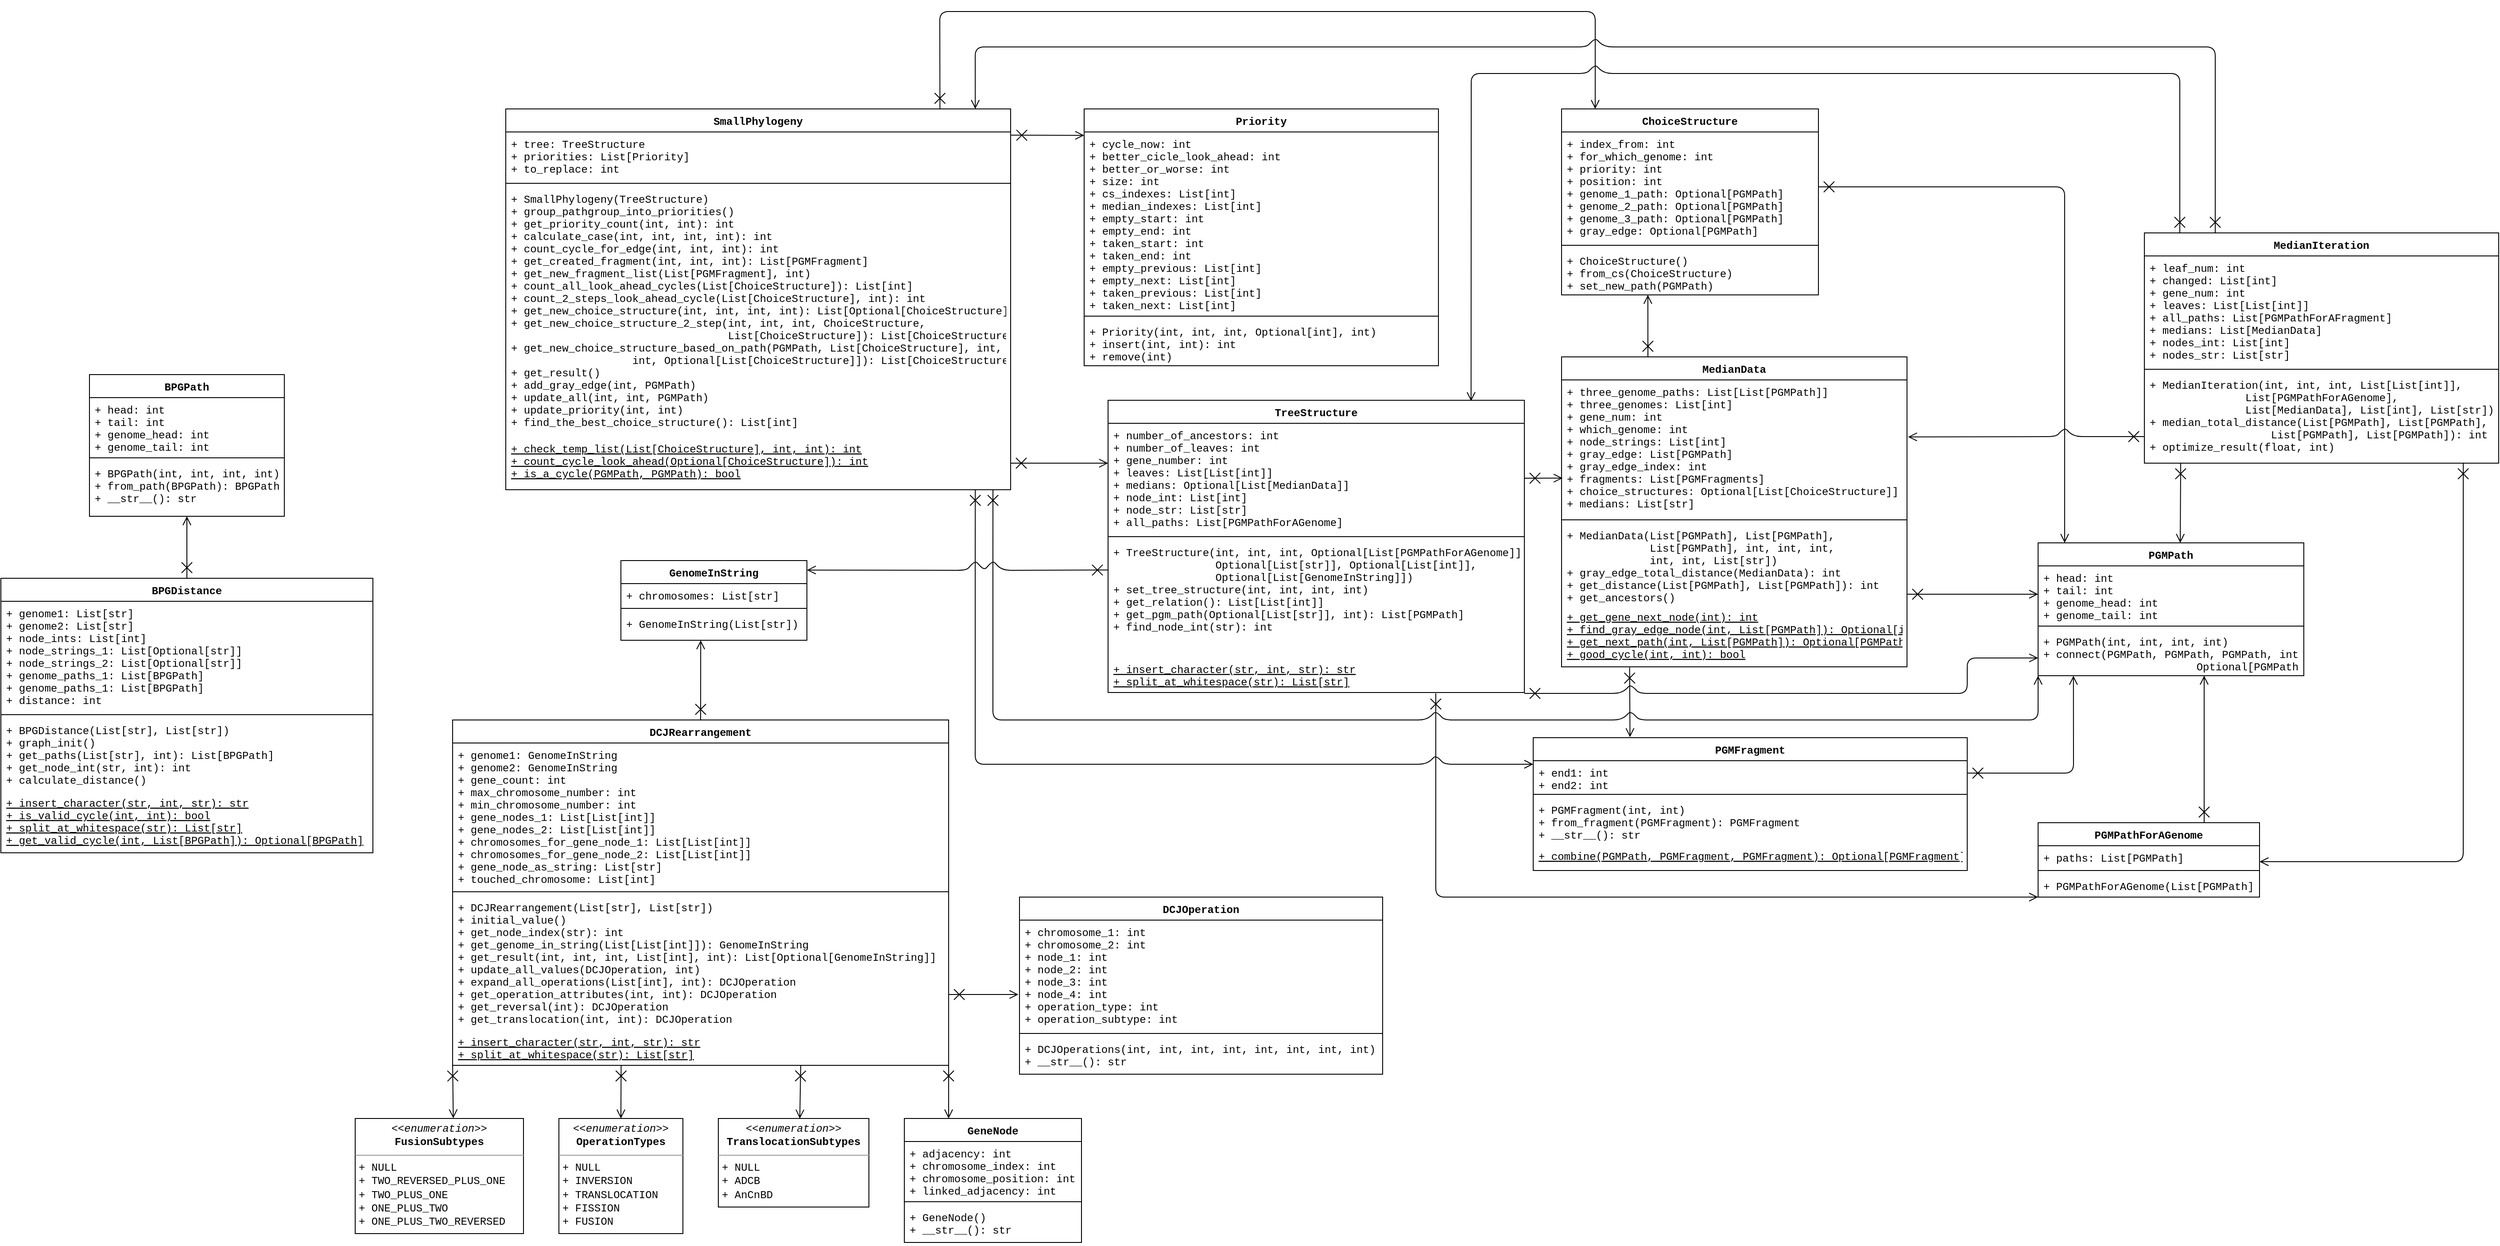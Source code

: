 <mxfile version="13.4.2" type="device"><diagram name="Page-1" id="9f46799a-70d6-7492-0946-bef42562c5a5"><mxGraphModel dx="3955" dy="1558" grid="1" gridSize="10" guides="1" tooltips="1" connect="1" arrows="1" fold="1" page="0" pageScale="1" pageWidth="1100" pageHeight="850" background="#ffffff" math="0" shadow="0"><root><mxCell id="0"/><mxCell id="1" parent="0"/><mxCell id="0k-gG1nQmXcDGvUDU3yM-73" value="" style="endArrow=open;startArrow=cross;endFill=0;startFill=0;endSize=8;startSize=10;html=1;fontFamily=Courier New;fontSize=12;entryX=0;entryY=0.5;entryDx=0;entryDy=0;" parent="1" target="0k-gG1nQmXcDGvUDU3yM-51" edge="1"><mxGeometry width="160" relative="1" as="geometry"><mxPoint x="852" y="778" as="sourcePoint"/><mxPoint x="990" y="630" as="targetPoint"/></mxGeometry></mxCell><mxCell id="0k-gG1nQmXcDGvUDU3yM-75" value="" style="endArrow=open;startArrow=cross;endFill=0;startFill=0;endSize=8;startSize=10;html=1;fontFamily=Courier New;fontSize=12;entryX=0.223;entryY=-0.004;entryDx=0;entryDy=0;entryPerimeter=0;exitX=0.197;exitY=1.01;exitDx=0;exitDy=0;exitPerimeter=0;" parent="1" source="0k-gG1nQmXcDGvUDU3yM-44" target="0k-gG1nQmXcDGvUDU3yM-6" edge="1"><mxGeometry width="160" relative="1" as="geometry"><mxPoint x="576" y="862" as="sourcePoint"/><mxPoint x="545" y="926" as="targetPoint"/></mxGeometry></mxCell><mxCell id="0k-gG1nQmXcDGvUDU3yM-76" value="" style="endArrow=open;startArrow=cross;endFill=0;startFill=0;endSize=8;startSize=10;html=1;fontFamily=Courier New;fontSize=12;exitX=0.25;exitY=0;exitDx=0;exitDy=0;entryX=0.336;entryY=1;entryDx=0;entryDy=0;entryPerimeter=0;" parent="1" source="0k-gG1nQmXcDGvUDU3yM-40" target="0k-gG1nQmXcDGvUDU3yM-18" edge="1"><mxGeometry width="160" relative="1" as="geometry"><mxPoint x="590" y="490" as="sourcePoint"/><mxPoint x="470" y="450" as="targetPoint"/></mxGeometry></mxCell><mxCell id="0k-gG1nQmXcDGvUDU3yM-14" value="ChoiceStructure" style="swimlane;fontStyle=1;align=center;verticalAlign=top;childLayout=stackLayout;horizontal=1;startSize=26;horizontalStack=0;resizeParent=1;resizeParentMax=0;resizeLast=0;collapsible=1;marginBottom=0;fontFamily=Courier New;" parent="1" vertex="1"><mxGeometry x="462" y="230" width="290" height="210" as="geometry"/></mxCell><mxCell id="0k-gG1nQmXcDGvUDU3yM-15" value="+ index_from: int&#xA;+ for_which_genome: int&#xA;+ priority: int&#xA;+ position: int&#xA;+ genome_1_path: Optional[PGMPath]&#xA;+ genome_2_path: Optional[PGMPath]&#xA;+ genome_3_path: Optional[PGMPath]&#xA;+ gray_edge: Optional[PGMPath]" style="text;strokeColor=none;fillColor=none;align=left;verticalAlign=top;spacingLeft=4;spacingRight=4;overflow=hidden;rotatable=0;points=[[0,0.5],[1,0.5]];portConstraint=eastwest;fontFamily=Courier New;" parent="0k-gG1nQmXcDGvUDU3yM-14" vertex="1"><mxGeometry y="26" width="290" height="124" as="geometry"/></mxCell><mxCell id="0k-gG1nQmXcDGvUDU3yM-17" value="" style="line;strokeWidth=1;fillColor=none;align=left;verticalAlign=middle;spacingTop=-1;spacingLeft=3;spacingRight=3;rotatable=0;labelPosition=right;points=[];portConstraint=eastwest;" parent="0k-gG1nQmXcDGvUDU3yM-14" vertex="1"><mxGeometry y="150" width="290" height="8" as="geometry"/></mxCell><mxCell id="0k-gG1nQmXcDGvUDU3yM-18" value="+ ChoiceStructure()&#xA;+ from_cs(ChoiceStructure)&#xA;+ set_new_path(PGMPath)" style="text;strokeColor=none;fillColor=none;align=left;verticalAlign=top;spacingLeft=4;spacingRight=4;overflow=hidden;rotatable=0;points=[[0,0.5],[1,0.5]];portConstraint=eastwest;fontFamily=Courier New;" parent="0k-gG1nQmXcDGvUDU3yM-14" vertex="1"><mxGeometry y="158" width="290" height="52" as="geometry"/></mxCell><mxCell id="0k-gG1nQmXcDGvUDU3yM-40" value="MedianData" style="swimlane;fontStyle=1;align=center;verticalAlign=top;childLayout=stackLayout;horizontal=1;startSize=26;horizontalStack=0;resizeParent=1;resizeParentMax=0;resizeLast=0;collapsible=1;marginBottom=0;fontFamily=Courier New;" parent="1" vertex="1"><mxGeometry x="462" y="510" width="390" height="350" as="geometry"/></mxCell><mxCell id="0k-gG1nQmXcDGvUDU3yM-41" value="+ three_genome_paths: List[List[PGMPath]]&#xA;+ three_genomes: List[int]&#xA;+ gene_num: int&#xA;+ which_genome: int&#xA;+ node_strings: List[int]&#xA;+ gray_edge: List[PGMPath]&#xA;+ gray_edge_index: int&#xA;+ fragments: List[PGMFragments]&#xA;+ choice_structures: Optional[List[ChoiceStructure]]&#xA;+ medians: List[str]&#xA;" style="text;strokeColor=none;fillColor=none;align=left;verticalAlign=top;spacingLeft=4;spacingRight=4;overflow=hidden;rotatable=0;points=[[0,0.5],[1,0.5]];portConstraint=eastwest;fontFamily=Courier New;" parent="0k-gG1nQmXcDGvUDU3yM-40" vertex="1"><mxGeometry y="26" width="390" height="154" as="geometry"/></mxCell><mxCell id="0k-gG1nQmXcDGvUDU3yM-42" value="" style="line;strokeWidth=1;fillColor=none;align=left;verticalAlign=middle;spacingTop=-1;spacingLeft=3;spacingRight=3;rotatable=0;labelPosition=right;points=[];portConstraint=eastwest;" parent="0k-gG1nQmXcDGvUDU3yM-40" vertex="1"><mxGeometry y="180" width="390" height="8" as="geometry"/></mxCell><mxCell id="0k-gG1nQmXcDGvUDU3yM-43" value="+ MedianData(List[PGMPath], List[PGMPath], &#xA;             List[PGMPath], int, int, int, &#xA;             int, int, List[str])&#xA;+ gray_edge_total_distance(MedianData): int&#xA;+ get_distance(List[PGMPath], List[PGMPath]): int&#xA;+ get_ancestors()&#xA;&#xA;" style="text;strokeColor=none;fillColor=none;align=left;verticalAlign=top;spacingLeft=4;spacingRight=4;overflow=hidden;rotatable=0;points=[[0,0.5],[1,0.5]];portConstraint=eastwest;fontFamily=Courier New;" parent="0k-gG1nQmXcDGvUDU3yM-40" vertex="1"><mxGeometry y="188" width="390" height="92" as="geometry"/></mxCell><mxCell id="0k-gG1nQmXcDGvUDU3yM-44" value="+ get_gene_next_node(int): int&#xA;+ find_gray_edge_node(int, List[PGMPath]): Optional[int]&#xA;+ get_next_path(int, List[PGMPath]): Optional[PGMPath]&#xA;+ good_cycle(int, int): bool" style="text;strokeColor=none;fillColor=none;align=left;verticalAlign=top;spacingLeft=4;spacingRight=4;overflow=hidden;rotatable=0;points=[[0,0.5],[1,0.5]];portConstraint=eastwest;fontFamily=Courier New;fontStyle=4" parent="0k-gG1nQmXcDGvUDU3yM-40" vertex="1"><mxGeometry y="280" width="390" height="70" as="geometry"/></mxCell><mxCell id="0k-gG1nQmXcDGvUDU3yM-1" value="PGMPathForAGenome" style="swimlane;fontStyle=1;align=center;verticalAlign=top;childLayout=stackLayout;horizontal=1;startSize=26;horizontalStack=0;resizeParent=1;resizeParentMax=0;resizeLast=0;collapsible=1;marginBottom=0;fontFamily=Courier New;" parent="1" vertex="1"><mxGeometry x="1000" y="1036" width="250" height="84" as="geometry"><mxRectangle x="40" y="40" width="100" height="26" as="alternateBounds"/></mxGeometry></mxCell><mxCell id="0k-gG1nQmXcDGvUDU3yM-2" value="+ paths: List[PGMPath]" style="text;strokeColor=none;fillColor=none;align=left;verticalAlign=top;spacingLeft=4;spacingRight=4;overflow=hidden;rotatable=0;points=[[0,0.5],[1,0.5]];portConstraint=eastwest;fontFamily=Courier New;" parent="0k-gG1nQmXcDGvUDU3yM-1" vertex="1"><mxGeometry y="26" width="250" height="24" as="geometry"/></mxCell><mxCell id="0k-gG1nQmXcDGvUDU3yM-3" value="" style="line;strokeWidth=1;fillColor=none;align=left;verticalAlign=middle;spacingTop=-1;spacingLeft=3;spacingRight=3;rotatable=0;labelPosition=right;points=[];portConstraint=eastwest;" parent="0k-gG1nQmXcDGvUDU3yM-1" vertex="1"><mxGeometry y="50" width="250" height="8" as="geometry"/></mxCell><mxCell id="0k-gG1nQmXcDGvUDU3yM-4" value="+ PGMPathForAGenome(List[PGMPath])" style="text;strokeColor=none;fillColor=none;align=left;verticalAlign=top;spacingLeft=4;spacingRight=4;overflow=hidden;rotatable=0;points=[[0,0.5],[1,0.5]];portConstraint=eastwest;fontFamily=Courier New;" parent="0k-gG1nQmXcDGvUDU3yM-1" vertex="1"><mxGeometry y="58" width="250" height="26" as="geometry"/></mxCell><mxCell id="J-sTlR1fcHYKDuL2UU3R-1" value="" style="endArrow=open;startArrow=cross;endFill=0;startFill=0;endSize=8;startSize=10;html=1;entryX=0;entryY=1;entryDx=0;entryDy=0;" edge="1" parent="1" target="0k-gG1nQmXcDGvUDU3yM-1"><mxGeometry width="160" relative="1" as="geometry"><mxPoint x="320" y="890" as="sourcePoint"/><mxPoint x="674" y="1121" as="targetPoint"/><Array as="points"><mxPoint x="320" y="1120"/></Array></mxGeometry></mxCell><mxCell id="J-sTlR1fcHYKDuL2UU3R-3" value="" style="endArrow=open;startArrow=cross;endFill=0;startFill=0;endSize=8;startSize=10;html=1;exitX=1;exitY=0.5;exitDx=0;exitDy=0;entryX=0.1;entryY=0;entryDx=0;entryDy=0;entryPerimeter=0;" edge="1" parent="1" source="0k-gG1nQmXcDGvUDU3yM-15" target="0k-gG1nQmXcDGvUDU3yM-50"><mxGeometry width="160" relative="1" as="geometry"><mxPoint x="770" y="530" as="sourcePoint"/><mxPoint x="1050" y="650" as="targetPoint"/><Array as="points"><mxPoint x="1030" y="318"/></Array></mxGeometry></mxCell><mxCell id="J-sTlR1fcHYKDuL2UU3R-4" value="" style="endArrow=open;startArrow=cross;endFill=0;startFill=0;endSize=8;startSize=10;html=1;exitX=1;exitY=0.5;exitDx=0;exitDy=0;entryX=0.003;entryY=0.72;entryDx=0;entryDy=0;entryPerimeter=0;" edge="1" parent="1" source="0k-gG1nQmXcDGvUDU3yM-65" target="0k-gG1nQmXcDGvUDU3yM-41"><mxGeometry width="160" relative="1" as="geometry"><mxPoint x="400" y="680" as="sourcePoint"/><mxPoint x="560" y="680" as="targetPoint"/></mxGeometry></mxCell><mxCell id="0k-gG1nQmXcDGvUDU3yM-59" value="SmallPhylogeny" style="swimlane;fontStyle=1;align=center;verticalAlign=top;childLayout=stackLayout;horizontal=1;startSize=26;horizontalStack=0;resizeParent=1;resizeParentMax=0;resizeLast=0;collapsible=1;marginBottom=0;fontFamily=Courier New;" parent="1" vertex="1"><mxGeometry x="-730" y="230" width="570" height="430" as="geometry"/></mxCell><mxCell id="0k-gG1nQmXcDGvUDU3yM-60" value="+ tree: TreeStructure&#xA;+ priorities: List[Priority]&#xA;+ to_replace: int&#xA;" style="text;strokeColor=none;fillColor=none;align=left;verticalAlign=top;spacingLeft=4;spacingRight=4;overflow=hidden;rotatable=0;points=[[0,0.5],[1,0.5]];portConstraint=eastwest;fontFamily=Courier New;" parent="0k-gG1nQmXcDGvUDU3yM-59" vertex="1"><mxGeometry y="26" width="570" height="54" as="geometry"/></mxCell><mxCell id="0k-gG1nQmXcDGvUDU3yM-61" value="" style="line;strokeWidth=1;fillColor=none;align=left;verticalAlign=middle;spacingTop=-1;spacingLeft=3;spacingRight=3;rotatable=0;labelPosition=right;points=[];portConstraint=eastwest;" parent="0k-gG1nQmXcDGvUDU3yM-59" vertex="1"><mxGeometry y="80" width="570" height="8" as="geometry"/></mxCell><mxCell id="0k-gG1nQmXcDGvUDU3yM-62" value="+ SmallPhylogeny(TreeStructure)&#xA;+ group_pathgroup_into_priorities()&#xA;+ get_priority_count(int, int): int&#xA;+ calculate_case(int, int, int, int): int&#xA;+ count_cycle_for_edge(int, int, int): int&#xA;+ get_created_fragment(int, int, int): List[PGMFragment]&#xA;+ get_new_fragment_list(List[PGMFragment], int)&#xA;+ count_all_look_ahead_cycles(List[ChoiceStructure]): List[int]&#xA;+ count_2_steps_look_ahead_cycle(List[ChoiceStructure], int): int&#xA;+ get_new_choice_structure(int, int, int, int): List[Optional[ChoiceStructure]]&#xA;+ get_new_choice_structure_2_step(int, int, int, ChoiceStructure, &#xA;                                  List[ChoiceStructure]): List[ChoiceStructure]&#xA;+ get_new_choice_structure_based_on_path(PGMPath, List[ChoiceStructure], int, &#xA;                   int, Optional[List[ChoiceStructure]]): List[ChoiceStructure]&#xA;+ get_result()&#xA;+ add_gray_edge(int, PGMPath)&#xA;+ update_all(int, int, PGMPath)&#xA;+ update_priority(int, int)&#xA;+ find_the_best_choice_structure(): List[int]&#xA;&#xA;&#xA;&#xA;&#xA;" style="text;strokeColor=none;fillColor=none;align=left;verticalAlign=top;spacingLeft=4;spacingRight=4;overflow=hidden;rotatable=0;points=[[0,0.5],[1,0.5]];portConstraint=eastwest;fontFamily=Courier New;" parent="0k-gG1nQmXcDGvUDU3yM-59" vertex="1"><mxGeometry y="88" width="570" height="282" as="geometry"/></mxCell><mxCell id="0k-gG1nQmXcDGvUDU3yM-63" value="+ check_temp_list(List[ChoiceStructure], int, int): int&#xA;+ count_cycle_look_ahead(Optional[ChoiceStructure]): int&#xA;+ is_a_cycle(PGMPath, PGMPath): bool&#xA;&#xA;" style="text;strokeColor=none;fillColor=none;align=left;verticalAlign=top;spacingLeft=4;spacingRight=4;overflow=hidden;rotatable=0;points=[[0,0.5],[1,0.5]];portConstraint=eastwest;fontFamily=Courier New;fontStyle=4" parent="0k-gG1nQmXcDGvUDU3yM-59" vertex="1"><mxGeometry y="370" width="570" height="60" as="geometry"/></mxCell><mxCell id="J-sTlR1fcHYKDuL2UU3R-5" value="" style="endArrow=open;startArrow=cross;endFill=0;startFill=0;endSize=8;startSize=10;html=1;exitX=1;exitY=0.5;exitDx=0;exitDy=0;entryX=0;entryY=0.363;entryDx=0;entryDy=0;entryPerimeter=0;" edge="1" parent="1" source="0k-gG1nQmXcDGvUDU3yM-63" target="0k-gG1nQmXcDGvUDU3yM-65"><mxGeometry width="160" relative="1" as="geometry"><mxPoint x="-140" y="631" as="sourcePoint"/><mxPoint x="-120" y="610" as="targetPoint"/></mxGeometry></mxCell><mxCell id="J-sTlR1fcHYKDuL2UU3R-40" value="BPGPath" style="swimlane;fontStyle=1;align=center;verticalAlign=top;childLayout=stackLayout;horizontal=1;startSize=26;horizontalStack=0;resizeParent=1;resizeParentMax=0;resizeLast=0;collapsible=1;marginBottom=0;fontFamily=Courier New;" vertex="1" parent="1"><mxGeometry x="-1200" y="530" width="220" height="160" as="geometry"><mxRectangle x="40" y="40" width="100" height="26" as="alternateBounds"/></mxGeometry></mxCell><mxCell id="J-sTlR1fcHYKDuL2UU3R-41" value="+ head: int&#xA;+ tail: int&#xA;+ genome_head: int&#xA;+ genome_tail: int&#xA;" style="text;strokeColor=none;fillColor=none;align=left;verticalAlign=top;spacingLeft=4;spacingRight=4;overflow=hidden;rotatable=0;points=[[0,0.5],[1,0.5]];portConstraint=eastwest;fontFamily=Courier New;" vertex="1" parent="J-sTlR1fcHYKDuL2UU3R-40"><mxGeometry y="26" width="220" height="64" as="geometry"/></mxCell><mxCell id="J-sTlR1fcHYKDuL2UU3R-42" value="" style="line;strokeWidth=1;fillColor=none;align=left;verticalAlign=middle;spacingTop=-1;spacingLeft=3;spacingRight=3;rotatable=0;labelPosition=right;points=[];portConstraint=eastwest;" vertex="1" parent="J-sTlR1fcHYKDuL2UU3R-40"><mxGeometry y="90" width="220" height="8" as="geometry"/></mxCell><mxCell id="J-sTlR1fcHYKDuL2UU3R-43" value="+ BPGPath(int, int, int, int)&#xA;+ from_path(BPGPath): BPGPath&#xA;+ __str__(): str&#xA;&#xA;" style="text;strokeColor=none;fillColor=none;align=left;verticalAlign=top;spacingLeft=4;spacingRight=4;overflow=hidden;rotatable=0;points=[[0,0.5],[1,0.5]];portConstraint=eastwest;fontFamily=Courier New;" vertex="1" parent="J-sTlR1fcHYKDuL2UU3R-40"><mxGeometry y="98" width="220" height="62" as="geometry"/></mxCell><mxCell id="0k-gG1nQmXcDGvUDU3yM-55" value="Priority" style="swimlane;fontStyle=1;align=center;verticalAlign=top;childLayout=stackLayout;horizontal=1;startSize=26;horizontalStack=0;resizeParent=1;resizeParentMax=0;resizeLast=0;collapsible=1;marginBottom=0;fontFamily=Courier New;" parent="1" vertex="1"><mxGeometry x="-77" y="230" width="400" height="290" as="geometry"/></mxCell><mxCell id="0k-gG1nQmXcDGvUDU3yM-56" value="+ cycle_now: int&#xA;+ better_cicle_look_ahead: int&#xA;+ better_or_worse: int&#xA;+ size: int&#xA;+ cs_indexes: List[int]&#xA;+ median_indexes: List[int]&#xA;+ empty_start: int&#xA;+ empty_end: int&#xA;+ taken_start: int&#xA;+ taken_end: int&#xA;+ empty_previous: List[int]&#xA;+ empty_next: List[int]&#xA;+ taken_previous: List[int]&#xA;+ taken_next: List[int]&#xA;&#xA;&#xA;" style="text;strokeColor=none;fillColor=none;align=left;verticalAlign=top;spacingLeft=4;spacingRight=4;overflow=hidden;rotatable=0;points=[[0,0.5],[1,0.5]];portConstraint=eastwest;fontFamily=Courier New;" parent="0k-gG1nQmXcDGvUDU3yM-55" vertex="1"><mxGeometry y="26" width="400" height="204" as="geometry"/></mxCell><mxCell id="0k-gG1nQmXcDGvUDU3yM-57" value="" style="line;strokeWidth=1;fillColor=none;align=left;verticalAlign=middle;spacingTop=-1;spacingLeft=3;spacingRight=3;rotatable=0;labelPosition=right;points=[];portConstraint=eastwest;" parent="0k-gG1nQmXcDGvUDU3yM-55" vertex="1"><mxGeometry y="230" width="400" height="8" as="geometry"/></mxCell><mxCell id="0k-gG1nQmXcDGvUDU3yM-58" value="+ Priority(int, int, int, Optional[int], int)&#xA;+ insert(int, int): int&#xA;+ remove(int)&#xA;" style="text;strokeColor=none;fillColor=none;align=left;verticalAlign=top;spacingLeft=4;spacingRight=4;overflow=hidden;rotatable=0;points=[[0,0.5],[1,0.5]];portConstraint=eastwest;fontFamily=Courier New;" parent="0k-gG1nQmXcDGvUDU3yM-55" vertex="1"><mxGeometry y="238" width="400" height="52" as="geometry"/></mxCell><mxCell id="0k-gG1nQmXcDGvUDU3yM-45" value="MedianIteration" style="swimlane;fontStyle=1;align=center;verticalAlign=top;childLayout=stackLayout;horizontal=1;startSize=26;horizontalStack=0;resizeParent=1;resizeParentMax=0;resizeLast=0;collapsible=1;marginBottom=0;fontFamily=Courier New;" parent="1" vertex="1"><mxGeometry x="1120" y="370" width="400" height="260" as="geometry"/></mxCell><mxCell id="0k-gG1nQmXcDGvUDU3yM-46" value="+ leaf_num: int&#xA;+ changed: List[int]&#xA;+ gene_num: int&#xA;+ leaves: List[List[int]]&#xA;+ all_paths: List[PGMPathForAFragment]&#xA;+ medians: List[MedianData]&#xA;+ nodes_int: List[int]&#xA;+ nodes_str: List[str]&#xA;&#xA;" style="text;strokeColor=none;fillColor=none;align=left;verticalAlign=top;spacingLeft=4;spacingRight=4;overflow=hidden;rotatable=0;points=[[0,0.5],[1,0.5]];portConstraint=eastwest;fontFamily=Courier New;" parent="0k-gG1nQmXcDGvUDU3yM-45" vertex="1"><mxGeometry y="26" width="400" height="124" as="geometry"/></mxCell><mxCell id="0k-gG1nQmXcDGvUDU3yM-47" value="" style="line;strokeWidth=1;fillColor=none;align=left;verticalAlign=middle;spacingTop=-1;spacingLeft=3;spacingRight=3;rotatable=0;labelPosition=right;points=[];portConstraint=eastwest;" parent="0k-gG1nQmXcDGvUDU3yM-45" vertex="1"><mxGeometry y="150" width="400" height="8" as="geometry"/></mxCell><mxCell id="0k-gG1nQmXcDGvUDU3yM-48" value="+ MedianIteration(int, int, int, List[List[int]],&#xA;               List[PGMPathForAGenome], &#xA;               List[MedianData], List[int], List[str])&#xA;+ median_total_distance(List[PGMPath], List[PGMPath],&#xA;                   List[PGMPath], List[PGMPath]): int&#xA;+ optimize_result(float, int)&#xA;&#xA;" style="text;strokeColor=none;fillColor=none;align=left;verticalAlign=top;spacingLeft=4;spacingRight=4;overflow=hidden;rotatable=0;points=[[0,0.5],[1,0.5]];portConstraint=eastwest;fontFamily=Courier New;" parent="0k-gG1nQmXcDGvUDU3yM-45" vertex="1"><mxGeometry y="158" width="400" height="102" as="geometry"/></mxCell><mxCell id="J-sTlR1fcHYKDuL2UU3R-20" value="&lt;p style=&quot;margin: 0px ; margin-top: 4px ; text-align: center&quot;&gt;&lt;font face=&quot;Courier New&quot;&gt;&lt;i&gt;&amp;lt;&amp;lt;enumeration&amp;gt;&amp;gt;&lt;/i&gt;&lt;br&gt;&lt;b&gt;OperationTypes&lt;/b&gt;&lt;/font&gt;&lt;/p&gt;&lt;hr size=&quot;1&quot;&gt;&lt;p style=&quot;margin: 0px ; margin-left: 4px&quot;&gt;&lt;font face=&quot;Courier New&quot;&gt;+ NULL&lt;br&gt;+ INVERSION&lt;/font&gt;&lt;/p&gt;&lt;p style=&quot;margin: 0px ; margin-left: 4px&quot;&gt;&lt;font face=&quot;Courier New&quot;&gt;+ TRANSLOCATION&lt;/font&gt;&lt;/p&gt;&lt;p style=&quot;margin: 0px ; margin-left: 4px&quot;&gt;&lt;font face=&quot;Courier New&quot;&gt;+ FISSION&lt;/font&gt;&lt;/p&gt;&lt;p style=&quot;margin: 0px ; margin-left: 4px&quot;&gt;&lt;font face=&quot;Courier New&quot;&gt;+ FUSION&lt;br&gt;&lt;/font&gt;&lt;/p&gt;" style="verticalAlign=top;align=left;overflow=fill;fontSize=12;fontFamily=Helvetica;html=1;" vertex="1" parent="1"><mxGeometry x="-670" y="1370" width="140" height="130" as="geometry"/></mxCell><mxCell id="J-sTlR1fcHYKDuL2UU3R-21" value="&lt;p style=&quot;margin: 0px ; margin-top: 4px ; text-align: center&quot;&gt;&lt;font face=&quot;Courier New&quot;&gt;&lt;i&gt;&amp;lt;&amp;lt;enumeration&amp;gt;&amp;gt;&lt;/i&gt;&lt;br&gt;&lt;b&gt;FusionSubtypes&lt;/b&gt;&lt;/font&gt;&lt;/p&gt;&lt;hr size=&quot;1&quot;&gt;&lt;p style=&quot;margin: 0px ; margin-left: 4px&quot;&gt;&lt;font face=&quot;Courier New&quot;&gt;+ NULL&lt;/font&gt;&lt;/p&gt;&lt;p style=&quot;margin: 0px ; margin-left: 4px&quot;&gt;&lt;font face=&quot;Courier New&quot;&gt;+ TWO_REVERSED_PLUS_ONE&lt;/font&gt;&lt;/p&gt;&lt;p style=&quot;margin: 0px ; margin-left: 4px&quot;&gt;&lt;font face=&quot;Courier New&quot;&gt;+ TWO_PLUS_ONE&lt;/font&gt;&lt;/p&gt;&lt;p style=&quot;margin: 0px ; margin-left: 4px&quot;&gt;&lt;font face=&quot;Courier New&quot;&gt;+ ONE_PLUS_TWO&lt;/font&gt;&lt;/p&gt;&lt;p style=&quot;margin: 0px ; margin-left: 4px&quot;&gt;&lt;font face=&quot;Courier New&quot;&gt;+ ONE_PLUS_TWO_REVERSED&lt;br&gt;&lt;/font&gt;&lt;/p&gt;" style="verticalAlign=top;align=left;overflow=fill;fontSize=12;fontFamily=Helvetica;html=1;" vertex="1" parent="1"><mxGeometry x="-900" y="1370" width="190" height="130" as="geometry"/></mxCell><mxCell id="J-sTlR1fcHYKDuL2UU3R-22" value="&lt;p style=&quot;margin: 0px ; margin-top: 4px ; text-align: center&quot;&gt;&lt;font face=&quot;Courier New&quot;&gt;&lt;i&gt;&amp;lt;&amp;lt;enumeration&amp;gt;&amp;gt;&lt;/i&gt;&lt;br&gt;&lt;b&gt;TranslocationSubtypes&lt;/b&gt;&lt;/font&gt;&lt;/p&gt;&lt;hr size=&quot;1&quot;&gt;&lt;p style=&quot;margin: 0px ; margin-left: 4px&quot;&gt;&lt;font face=&quot;Courier New&quot;&gt;+ NULL&lt;/font&gt;&lt;/p&gt;&lt;p style=&quot;margin: 0px ; margin-left: 4px&quot;&gt;&lt;font face=&quot;Courier New&quot;&gt;+ ADCB&lt;/font&gt;&lt;/p&gt;&lt;p style=&quot;margin: 0px ; margin-left: 4px&quot;&gt;&lt;font face=&quot;Courier New&quot;&gt;+ AnCnBD&lt;br&gt;&lt;/font&gt;&lt;/p&gt;" style="verticalAlign=top;align=left;overflow=fill;fontSize=12;fontFamily=Helvetica;html=1;" vertex="1" parent="1"><mxGeometry x="-490" y="1370" width="170" height="100" as="geometry"/></mxCell><mxCell id="J-sTlR1fcHYKDuL2UU3R-23" value="" style="endArrow=open;startArrow=cross;endFill=0;startFill=0;endSize=8;startSize=10;html=1;exitX=0;exitY=1;exitDx=0;exitDy=0;exitPerimeter=0;entryX=0.583;entryY=-0.002;entryDx=0;entryDy=0;entryPerimeter=0;" edge="1" parent="1" target="J-sTlR1fcHYKDuL2UU3R-21"><mxGeometry width="160" relative="1" as="geometry"><mxPoint x="-790.0" y="1310" as="sourcePoint"/><mxPoint x="-550" y="1310" as="targetPoint"/></mxGeometry></mxCell><mxCell id="J-sTlR1fcHYKDuL2UU3R-24" value="" style="endArrow=open;startArrow=cross;endFill=0;startFill=0;endSize=8;startSize=10;html=1;exitX=0.464;exitY=1;exitDx=0;exitDy=0;exitPerimeter=0;" edge="1" parent="1"><mxGeometry width="160" relative="1" as="geometry"><mxPoint x="-599.76" y="1310.0" as="sourcePoint"/><mxPoint x="-600" y="1370" as="targetPoint"/></mxGeometry></mxCell><mxCell id="J-sTlR1fcHYKDuL2UU3R-25" value="" style="endArrow=open;startArrow=cross;endFill=0;startFill=0;endSize=8;startSize=10;html=1;exitX=1;exitY=1.004;exitDx=0;exitDy=0;exitPerimeter=0;entryX=0.541;entryY=0.001;entryDx=0;entryDy=0;entryPerimeter=0;" edge="1" parent="1" target="J-sTlR1fcHYKDuL2UU3R-22"><mxGeometry width="160" relative="1" as="geometry"><mxPoint x="-397" y="1309.998" as="sourcePoint"/><mxPoint x="-377" y="1359.83" as="targetPoint"/></mxGeometry></mxCell><mxCell id="J-sTlR1fcHYKDuL2UU3R-31" value="" style="endArrow=open;startArrow=cross;endFill=0;startFill=0;endSize=8;startSize=10;html=1;exitX=1;exitY=1;exitDx=0;exitDy=0;entryX=0.25;entryY=0;entryDx=0;entryDy=0;" edge="1" parent="1" source="J-sTlR1fcHYKDuL2UU3R-11" target="J-sTlR1fcHYKDuL2UU3R-26"><mxGeometry width="160" relative="1" as="geometry"><mxPoint x="-400" y="1370" as="sourcePoint"/><mxPoint x="-240" y="1370" as="targetPoint"/></mxGeometry></mxCell><mxCell id="J-sTlR1fcHYKDuL2UU3R-32" value="" style="endArrow=open;startArrow=cross;endFill=0;startFill=0;endSize=8;startSize=10;html=1;exitX=1;exitY=0.737;exitDx=0;exitDy=0;exitPerimeter=0;entryX=-0.003;entryY=0.677;entryDx=0;entryDy=0;entryPerimeter=0;" edge="1" parent="1" source="J-sTlR1fcHYKDuL2UU3R-14" target="J-sTlR1fcHYKDuL2UU3R-7"><mxGeometry width="160" relative="1" as="geometry"><mxPoint x="-350" y="1260" as="sourcePoint"/><mxPoint x="-170" y="1230" as="targetPoint"/></mxGeometry></mxCell><mxCell id="J-sTlR1fcHYKDuL2UU3R-37" value="" style="endArrow=open;startArrow=cross;endFill=0;startFill=0;endSize=8;startSize=10;html=1;entryX=1;entryY=0.119;entryDx=0;entryDy=0;entryPerimeter=0;exitX=0;exitY=0.255;exitDx=0;exitDy=0;exitPerimeter=0;" edge="1" parent="1" source="0k-gG1nQmXcDGvUDU3yM-67" target="J-sTlR1fcHYKDuL2UU3R-33"><mxGeometry width="160" relative="1" as="geometry"><mxPoint x="-70" y="751" as="sourcePoint"/><mxPoint x="-480" y="739" as="targetPoint"/><Array as="points"><mxPoint x="-170" y="751"/><mxPoint x="-180" y="740"/><mxPoint x="-190" y="751"/><mxPoint x="-200" y="740"/><mxPoint x="-210" y="751"/></Array></mxGeometry></mxCell><mxCell id="J-sTlR1fcHYKDuL2UU3R-38" value="" style="endArrow=open;startArrow=cross;endFill=0;startFill=0;endSize=8;startSize=10;html=1;exitX=0.5;exitY=0;exitDx=0;exitDy=0;entryX=0.429;entryY=1;entryDx=0;entryDy=0;entryPerimeter=0;" edge="1" parent="1" source="J-sTlR1fcHYKDuL2UU3R-11" target="J-sTlR1fcHYKDuL2UU3R-36"><mxGeometry width="160" relative="1" as="geometry"><mxPoint x="-550" y="810" as="sourcePoint"/><mxPoint x="-490" y="860" as="targetPoint"/></mxGeometry></mxCell><mxCell id="J-sTlR1fcHYKDuL2UU3R-39" value="" style="endArrow=open;startArrow=cross;endFill=0;startFill=0;endSize=8;startSize=10;html=1;exitX=1.001;exitY=0.068;exitDx=0;exitDy=0;exitPerimeter=0;entryX=0;entryY=0.019;entryDx=0;entryDy=0;entryPerimeter=0;" edge="1" parent="1" source="0k-gG1nQmXcDGvUDU3yM-60" target="0k-gG1nQmXcDGvUDU3yM-56"><mxGeometry width="160" relative="1" as="geometry"><mxPoint x="-250" y="490" as="sourcePoint"/><mxPoint x="-35" y="260" as="targetPoint"/></mxGeometry></mxCell><mxCell id="J-sTlR1fcHYKDuL2UU3R-44" value="BPGDistance" style="swimlane;fontStyle=1;align=center;verticalAlign=top;childLayout=stackLayout;horizontal=1;startSize=26;horizontalStack=0;resizeParent=1;resizeParentMax=0;resizeLast=0;collapsible=1;marginBottom=0;fontFamily=Courier New;" vertex="1" parent="1"><mxGeometry x="-1300" y="760" width="420" height="310" as="geometry"/></mxCell><mxCell id="J-sTlR1fcHYKDuL2UU3R-45" value="+ genome1: List[str]&#xA;+ genome2: List[str]&#xA;+ node_ints: List[int]&#xA;+ node_strings_1: List[Optional[str]]&#xA;+ node_strings_2: List[Optional[str]]&#xA;+ genome_paths_1: List[BPGPath]&#xA;+ genome_paths_1: List[BPGPath]&#xA;+ distance: int&#xA;&#xA;" style="text;strokeColor=none;fillColor=none;align=left;verticalAlign=top;spacingLeft=4;spacingRight=4;overflow=hidden;rotatable=0;points=[[0,0.5],[1,0.5]];portConstraint=eastwest;fontFamily=Courier New;" vertex="1" parent="J-sTlR1fcHYKDuL2UU3R-44"><mxGeometry y="26" width="420" height="124" as="geometry"/></mxCell><mxCell id="J-sTlR1fcHYKDuL2UU3R-46" value="" style="line;strokeWidth=1;fillColor=none;align=left;verticalAlign=middle;spacingTop=-1;spacingLeft=3;spacingRight=3;rotatable=0;labelPosition=right;points=[];portConstraint=eastwest;" vertex="1" parent="J-sTlR1fcHYKDuL2UU3R-44"><mxGeometry y="150" width="420" height="8" as="geometry"/></mxCell><mxCell id="J-sTlR1fcHYKDuL2UU3R-47" value="+ BPGDistance(List[str], List[str])&#xA;+ graph_init()&#xA;+ get_paths(List[str], int): List[BPGPath]&#xA;+ get_node_int(str, int): int&#xA;+ calculate_distance()" style="text;strokeColor=none;fillColor=none;align=left;verticalAlign=top;spacingLeft=4;spacingRight=4;overflow=hidden;rotatable=0;points=[[0,0.5],[1,0.5]];portConstraint=eastwest;fontFamily=Courier New;" vertex="1" parent="J-sTlR1fcHYKDuL2UU3R-44"><mxGeometry y="158" width="420" height="82" as="geometry"/></mxCell><mxCell id="J-sTlR1fcHYKDuL2UU3R-48" value="+ insert_character(str, int, str): str&#xA;+ is_valid_cycle(int, int): bool&#xA;+ split_at_whitespace(str): List[str]&#xA;+ get_valid_cycle(int, List[BPGPath]): Optional[BPGPath]&#xA;" style="text;strokeColor=none;fillColor=none;align=left;verticalAlign=top;spacingLeft=4;spacingRight=4;overflow=hidden;rotatable=0;points=[[0,0.5],[1,0.5]];portConstraint=eastwest;fontFamily=Courier New;fontStyle=4" vertex="1" parent="J-sTlR1fcHYKDuL2UU3R-44"><mxGeometry y="240" width="420" height="70" as="geometry"/></mxCell><mxCell id="J-sTlR1fcHYKDuL2UU3R-49" value="" style="endArrow=open;startArrow=cross;endFill=0;startFill=0;endSize=8;startSize=10;html=1;exitX=0.5;exitY=0;exitDx=0;exitDy=0;entryX=0.5;entryY=1;entryDx=0;entryDy=0;" edge="1" parent="1" source="J-sTlR1fcHYKDuL2UU3R-44" target="J-sTlR1fcHYKDuL2UU3R-40"><mxGeometry width="160" relative="1" as="geometry"><mxPoint x="-1110" y="770" as="sourcePoint"/><mxPoint x="-950" y="770" as="targetPoint"/></mxGeometry></mxCell><mxCell id="0k-gG1nQmXcDGvUDU3yM-50" value="PGMPath" style="swimlane;fontStyle=1;align=center;verticalAlign=top;childLayout=stackLayout;horizontal=1;startSize=26;horizontalStack=0;resizeParent=1;resizeParentMax=0;resizeLast=0;collapsible=1;marginBottom=0;fontFamily=Courier New;" parent="1" vertex="1"><mxGeometry x="1000" y="720" width="300" height="150" as="geometry"/></mxCell><mxCell id="0k-gG1nQmXcDGvUDU3yM-51" value="+ head: int&#xA;+ tail: int&#xA;+ genome_head: int&#xA;+ genome_tail: int&#xA;" style="text;strokeColor=none;fillColor=none;align=left;verticalAlign=top;spacingLeft=4;spacingRight=4;overflow=hidden;rotatable=0;points=[[0,0.5],[1,0.5]];portConstraint=eastwest;fontFamily=Courier New;fontSize=12;" parent="0k-gG1nQmXcDGvUDU3yM-50" vertex="1"><mxGeometry y="26" width="300" height="64" as="geometry"/></mxCell><mxCell id="0k-gG1nQmXcDGvUDU3yM-52" value="" style="line;strokeWidth=1;fillColor=none;align=left;verticalAlign=middle;spacingTop=-1;spacingLeft=3;spacingRight=3;rotatable=0;labelPosition=right;points=[];portConstraint=eastwest;" parent="0k-gG1nQmXcDGvUDU3yM-50" vertex="1"><mxGeometry y="90" width="300" height="8" as="geometry"/></mxCell><mxCell id="0k-gG1nQmXcDGvUDU3yM-53" value="+ PGMPath(int, int, int, int)&#xA;+ connect(PGMPath, PGMPath, PGMPath, int): &#xA;                        Optional[PGMPath]&#xA;" style="text;strokeColor=none;fillColor=none;align=left;verticalAlign=top;spacingLeft=4;spacingRight=4;overflow=hidden;rotatable=0;points=[[0,0.5],[1,0.5]];portConstraint=eastwest;fontFamily=Courier New;" parent="0k-gG1nQmXcDGvUDU3yM-50" vertex="1"><mxGeometry y="98" width="300" height="52" as="geometry"/></mxCell><mxCell id="J-sTlR1fcHYKDuL2UU3R-50" value="" style="endArrow=open;startArrow=cross;endFill=0;startFill=0;endSize=8;startSize=10;html=1;exitX=0.75;exitY=0;exitDx=0;exitDy=0;entryX=0.625;entryY=1;entryDx=0;entryDy=0;entryPerimeter=0;" edge="1" parent="1" source="0k-gG1nQmXcDGvUDU3yM-1" target="0k-gG1nQmXcDGvUDU3yM-53"><mxGeometry width="160" relative="1" as="geometry"><mxPoint x="1100" y="880" as="sourcePoint"/><mxPoint x="1260" y="880" as="targetPoint"/></mxGeometry></mxCell><mxCell id="0k-gG1nQmXcDGvUDU3yM-64" value="TreeStructure" style="swimlane;fontStyle=1;align=center;verticalAlign=top;childLayout=stackLayout;horizontal=1;startSize=26;horizontalStack=0;resizeParent=1;resizeParentMax=0;resizeLast=0;collapsible=1;marginBottom=0;fontFamily=Courier New;" parent="1" vertex="1"><mxGeometry x="-50" y="559" width="470" height="330" as="geometry"/></mxCell><mxCell id="0k-gG1nQmXcDGvUDU3yM-65" value="+ number_of_ancestors: int&#xA;+ number_of_leaves: int&#xA;+ gene_number: int&#xA;+ leaves: List[List[int]]&#xA;+ medians: Optional[List[MedianData]]&#xA;+ node_int: List[int]&#xA;+ node_str: List[str]&#xA;+ all_paths: List[PGMPathForAGenome]&#xA;&#xA;" style="text;strokeColor=none;fillColor=none;align=left;verticalAlign=top;spacingLeft=4;spacingRight=4;overflow=hidden;rotatable=0;points=[[0,0.5],[1,0.5]];portConstraint=eastwest;fontFamily=Courier New;" parent="0k-gG1nQmXcDGvUDU3yM-64" vertex="1"><mxGeometry y="26" width="470" height="124" as="geometry"/></mxCell><mxCell id="0k-gG1nQmXcDGvUDU3yM-66" value="" style="line;strokeWidth=1;fillColor=none;align=left;verticalAlign=middle;spacingTop=-1;spacingLeft=3;spacingRight=3;rotatable=0;labelPosition=right;points=[];portConstraint=eastwest;" parent="0k-gG1nQmXcDGvUDU3yM-64" vertex="1"><mxGeometry y="150" width="470" height="8" as="geometry"/></mxCell><mxCell id="0k-gG1nQmXcDGvUDU3yM-67" value="+ TreeStructure(int, int, int, Optional[List[PGMPathForAGenome]], &#xA;                Optional[List[str]], Optional[List[int]], &#xA;                Optional[List[GenomeInString]])&#xA;+ set_tree_structure(int, int, int, int)&#xA;+ get_relation(): List[List[int]]&#xA;+ get_pgm_path(Optional[List[str]], int): List[PGMPath]&#xA;+ find_node_int(str): int&#xA;&#xA;&#xA;&#xA;&#xA;" style="text;strokeColor=none;fillColor=none;align=left;verticalAlign=top;spacingLeft=4;spacingRight=4;overflow=hidden;rotatable=0;points=[[0,0.5],[1,0.5]];portConstraint=eastwest;fontFamily=Courier New;" parent="0k-gG1nQmXcDGvUDU3yM-64" vertex="1"><mxGeometry y="158" width="470" height="132" as="geometry"/></mxCell><mxCell id="0k-gG1nQmXcDGvUDU3yM-68" value="+ insert_character(str, int, str): str&#xA;+ split_at_whitespace(str): List[str]&#xA;&#xA;" style="text;strokeColor=none;fillColor=none;align=left;verticalAlign=top;spacingLeft=4;spacingRight=4;overflow=hidden;rotatable=0;points=[[0,0.5],[1,0.5]];portConstraint=eastwest;fontFamily=Courier New;fontStyle=4" parent="0k-gG1nQmXcDGvUDU3yM-64" vertex="1"><mxGeometry y="290" width="470" height="40" as="geometry"/></mxCell><mxCell id="J-sTlR1fcHYKDuL2UU3R-51" value="" style="endArrow=open;startArrow=cross;endFill=0;startFill=0;endSize=8;startSize=10;html=1;entryX=0.535;entryY=0;entryDx=0;entryDy=0;entryPerimeter=0;" edge="1" parent="1" target="0k-gG1nQmXcDGvUDU3yM-50"><mxGeometry width="160" relative="1" as="geometry"><mxPoint x="1161" y="630" as="sourcePoint"/><mxPoint x="1190" y="680" as="targetPoint"/></mxGeometry></mxCell><mxCell id="J-sTlR1fcHYKDuL2UU3R-52" value="" style="endArrow=open;startArrow=cross;endFill=0;startFill=0;endSize=8;startSize=10;html=1;exitX=0;exitY=0.706;exitDx=0;exitDy=0;exitPerimeter=0;entryX=1.003;entryY=0.418;entryDx=0;entryDy=0;entryPerimeter=0;" edge="1" parent="1" source="0k-gG1nQmXcDGvUDU3yM-48" target="0k-gG1nQmXcDGvUDU3yM-41"><mxGeometry width="160" relative="1" as="geometry"><mxPoint x="900" y="590" as="sourcePoint"/><mxPoint x="890" y="600" as="targetPoint"/><Array as="points"><mxPoint x="1040" y="600"/><mxPoint x="1030" y="590"/><mxPoint x="1020" y="600"/></Array></mxGeometry></mxCell><mxCell id="J-sTlR1fcHYKDuL2UU3R-53" value="" style="endArrow=open;startArrow=cross;endFill=0;startFill=0;endSize=8;startSize=10;html=1;entryX=1;entryY=0.75;entryDx=0;entryDy=0;entryPerimeter=0;exitX=0.9;exitY=1;exitDx=0;exitDy=0;exitPerimeter=0;" edge="1" parent="1" source="0k-gG1nQmXcDGvUDU3yM-48" target="0k-gG1nQmXcDGvUDU3yM-2"><mxGeometry width="160" relative="1" as="geometry"><mxPoint x="1440" y="660" as="sourcePoint"/><mxPoint x="1300" y="1074" as="targetPoint"/><Array as="points"><mxPoint x="1480" y="1080"/></Array></mxGeometry></mxCell><mxCell id="J-sTlR1fcHYKDuL2UU3R-54" value="" style="endArrow=open;startArrow=cross;endFill=0;startFill=0;endSize=8;startSize=10;html=1;exitX=0.1;exitY=0;exitDx=0;exitDy=0;exitPerimeter=0;entryX=0.872;entryY=0.003;entryDx=0;entryDy=0;entryPerimeter=0;" edge="1" parent="1" source="0k-gG1nQmXcDGvUDU3yM-45" target="0k-gG1nQmXcDGvUDU3yM-64"><mxGeometry width="160" relative="1" as="geometry"><mxPoint x="1160" y="330" as="sourcePoint"/><mxPoint x="360" y="540" as="targetPoint"/><Array as="points"><mxPoint x="1160" y="190"/><mxPoint x="510" y="190"/><mxPoint x="500" y="180"/><mxPoint x="490" y="190"/><mxPoint x="360" y="190"/></Array></mxGeometry></mxCell><mxCell id="J-sTlR1fcHYKDuL2UU3R-55" value="" style="endArrow=open;startArrow=cross;endFill=0;startFill=0;endSize=8;startSize=10;html=1;exitX=0.1;exitY=0;exitDx=0;exitDy=0;exitPerimeter=0;entryX=0.93;entryY=0;entryDx=0;entryDy=0;entryPerimeter=0;" edge="1" parent="1" target="0k-gG1nQmXcDGvUDU3yM-59"><mxGeometry width="160" relative="1" as="geometry"><mxPoint x="1200" y="370" as="sourcePoint"/><mxPoint x="-200" y="170" as="targetPoint"/><Array as="points"><mxPoint x="1200" y="160"/><mxPoint x="510" y="160"/><mxPoint x="500" y="150"/><mxPoint x="490" y="160"/><mxPoint x="-200" y="160"/></Array></mxGeometry></mxCell><mxCell id="J-sTlR1fcHYKDuL2UU3R-56" value="" style="endArrow=open;startArrow=cross;endFill=0;startFill=0;endSize=8;startSize=10;html=1;entryX=0.133;entryY=1.003;entryDx=0;entryDy=0;entryPerimeter=0;exitX=1;exitY=0.412;exitDx=0;exitDy=0;exitPerimeter=0;" edge="1" parent="1" source="0k-gG1nQmXcDGvUDU3yM-7" target="0k-gG1nQmXcDGvUDU3yM-53"><mxGeometry width="160" relative="1" as="geometry"><mxPoint x="960" y="960" as="sourcePoint"/><mxPoint x="920" y="900" as="targetPoint"/><Array as="points"><mxPoint x="1040" y="980"/></Array></mxGeometry></mxCell><mxCell id="J-sTlR1fcHYKDuL2UU3R-57" value="" style="endArrow=open;startArrow=cross;endFill=0;startFill=0;endSize=8;startSize=10;html=1;exitX=0.86;exitY=0;exitDx=0;exitDy=0;exitPerimeter=0;entryX=0.131;entryY=0;entryDx=0;entryDy=0;entryPerimeter=0;" edge="1" parent="1" source="0k-gG1nQmXcDGvUDU3yM-59" target="0k-gG1nQmXcDGvUDU3yM-14"><mxGeometry width="160" relative="1" as="geometry"><mxPoint x="-240" y="200" as="sourcePoint"/><mxPoint x="500" y="210" as="targetPoint"/><Array as="points"><mxPoint x="-240" y="120"/><mxPoint x="500" y="120"/><mxPoint x="500" y="150"/><mxPoint x="500" y="170"/><mxPoint x="500" y="180"/><mxPoint x="500" y="200"/></Array></mxGeometry></mxCell><mxCell id="0k-gG1nQmXcDGvUDU3yM-6" value="PGMFragment" style="swimlane;fontStyle=1;align=center;verticalAlign=top;childLayout=stackLayout;horizontal=1;startSize=26;horizontalStack=0;resizeParent=1;resizeParentMax=0;resizeLast=0;collapsible=1;marginBottom=0;fontFamily=Courier New;" parent="1" vertex="1"><mxGeometry x="430" y="940" width="490" height="150" as="geometry"/></mxCell><mxCell id="0k-gG1nQmXcDGvUDU3yM-7" value="+ end1: int&#xA;+ end2: int&#xA;" style="text;strokeColor=none;fillColor=none;align=left;verticalAlign=top;spacingLeft=4;spacingRight=4;overflow=hidden;rotatable=0;points=[[0,0.5],[1,0.5]];portConstraint=eastwest;fontFamily=Courier New;fontSize=12;" parent="0k-gG1nQmXcDGvUDU3yM-6" vertex="1"><mxGeometry y="26" width="490" height="34" as="geometry"/></mxCell><mxCell id="0k-gG1nQmXcDGvUDU3yM-8" value="" style="line;strokeWidth=1;fillColor=none;align=left;verticalAlign=middle;spacingTop=-1;spacingLeft=3;spacingRight=3;rotatable=0;labelPosition=right;points=[];portConstraint=eastwest;" parent="0k-gG1nQmXcDGvUDU3yM-6" vertex="1"><mxGeometry y="60" width="490" height="8" as="geometry"/></mxCell><mxCell id="0k-gG1nQmXcDGvUDU3yM-9" value="+ PGMFragment(int, int)&#xA;+ from_fragment(PGMFragment): PGMFragment&#xA;+ __str__(): str&#xA;" style="text;strokeColor=none;fillColor=none;align=left;verticalAlign=top;spacingLeft=4;spacingRight=4;overflow=hidden;rotatable=0;points=[[0,0.5],[1,0.5]];portConstraint=eastwest;fontFamily=Courier New;" parent="0k-gG1nQmXcDGvUDU3yM-6" vertex="1"><mxGeometry y="68" width="490" height="52" as="geometry"/></mxCell><mxCell id="0k-gG1nQmXcDGvUDU3yM-39" value="+ combine(PGMPath, PGMFragment, PGMFragment): Optional[PGMFragment]" style="text;strokeColor=none;fillColor=none;align=left;verticalAlign=top;spacingLeft=4;spacingRight=4;overflow=hidden;rotatable=0;points=[[0,0.5],[1,0.5]];portConstraint=eastwest;fontFamily=Courier New;fontStyle=4" parent="0k-gG1nQmXcDGvUDU3yM-6" vertex="1"><mxGeometry y="120" width="490" height="30" as="geometry"/></mxCell><mxCell id="J-sTlR1fcHYKDuL2UU3R-58" value="" style="endArrow=open;startArrow=cross;endFill=0;startFill=0;endSize=8;startSize=10;html=1;exitX=0.965;exitY=1;exitDx=0;exitDy=0;exitPerimeter=0;entryX=0;entryY=1;entryDx=0;entryDy=0;entryPerimeter=0;" edge="1" parent="1" source="0k-gG1nQmXcDGvUDU3yM-63" target="0k-gG1nQmXcDGvUDU3yM-53"><mxGeometry width="160" relative="1" as="geometry"><mxPoint x="-200" y="670" as="sourcePoint"/><mxPoint x="970" y="870" as="targetPoint"/><Array as="points"><mxPoint x="-180" y="740"/><mxPoint x="-180" y="760"/><mxPoint x="-180" y="920"/><mxPoint x="310" y="920"/><mxPoint x="320" y="910"/><mxPoint x="330" y="920"/><mxPoint x="530" y="920"/><mxPoint x="540" y="910"/><mxPoint x="550" y="920"/><mxPoint x="1000" y="920"/></Array></mxGeometry></mxCell><mxCell id="J-sTlR1fcHYKDuL2UU3R-11" value="DCJRearrangement" style="swimlane;fontStyle=1;align=center;verticalAlign=top;childLayout=stackLayout;horizontal=1;startSize=26;horizontalStack=0;resizeParent=1;resizeParentMax=0;resizeLast=0;collapsible=1;marginBottom=0;fontFamily=Courier New;" vertex="1" parent="1"><mxGeometry x="-790" y="920" width="560" height="390" as="geometry"/></mxCell><mxCell id="J-sTlR1fcHYKDuL2UU3R-12" value="+ genome1: GenomeInString&#xA;+ genome2: GenomeInString&#xA;+ gene_count: int&#xA;+ max_chromosome_number: int&#xA;+ min_chromosome_number: int&#xA;+ gene_nodes_1: List[List[int]]&#xA;+ gene_nodes_2: List[List[int]]&#xA;+ chromosomes_for_gene_node_1: List[List[int]]&#xA;+ chromosomes_for_gene_node_2: List[List[int]]&#xA;+ gene_node_as_string: List[str]&#xA;+ touched_chromosome: List[int]&#xA;" style="text;strokeColor=none;fillColor=none;align=left;verticalAlign=top;spacingLeft=4;spacingRight=4;overflow=hidden;rotatable=0;points=[[0,0.5],[1,0.5]];portConstraint=eastwest;fontFamily=Courier New;" vertex="1" parent="J-sTlR1fcHYKDuL2UU3R-11"><mxGeometry y="26" width="560" height="164" as="geometry"/></mxCell><mxCell id="J-sTlR1fcHYKDuL2UU3R-13" value="" style="line;strokeWidth=1;fillColor=none;align=left;verticalAlign=middle;spacingTop=-1;spacingLeft=3;spacingRight=3;rotatable=0;labelPosition=right;points=[];portConstraint=eastwest;" vertex="1" parent="J-sTlR1fcHYKDuL2UU3R-11"><mxGeometry y="190" width="560" height="8" as="geometry"/></mxCell><mxCell id="J-sTlR1fcHYKDuL2UU3R-14" value="+ DCJRearrangement(List[str], List[str])&#xA;+ initial_value()&#xA;+ get_node_index(str): int&#xA;+ get_genome_in_string(List[List[int]]): GenomeInString&#xA;+ get_result(int, int, int, List[int], int): List[Optional[GenomeInString]]&#xA;+ update_all_values(DCJOperation, int)&#xA;+ expand_all_operations(List[int], int): DCJOperation&#xA;+ get_operation_attributes(int, int): DCJOperation&#xA;+ get_reversal(int): DCJOperation&#xA;+ get_translocation(int, int): DCJOperation&#xA;" style="text;strokeColor=none;fillColor=none;align=left;verticalAlign=top;spacingLeft=4;spacingRight=4;overflow=hidden;rotatable=0;points=[[0,0.5],[1,0.5]];portConstraint=eastwest;fontFamily=Courier New;" vertex="1" parent="J-sTlR1fcHYKDuL2UU3R-11"><mxGeometry y="198" width="560" height="152" as="geometry"/></mxCell><mxCell id="J-sTlR1fcHYKDuL2UU3R-15" value="+ insert_character(str, int, str): str&#xA;+ split_at_whitespace(str): List[str]&#xA;" style="text;strokeColor=none;fillColor=none;align=left;verticalAlign=top;spacingLeft=4;spacingRight=4;overflow=hidden;rotatable=0;points=[[0,0.5],[1,0.5]];portConstraint=eastwest;fontFamily=Courier New;fontStyle=4" vertex="1" parent="J-sTlR1fcHYKDuL2UU3R-11"><mxGeometry y="350" width="560" height="40" as="geometry"/></mxCell><mxCell id="J-sTlR1fcHYKDuL2UU3R-6" value="DCJOperation" style="swimlane;fontStyle=1;align=center;verticalAlign=top;childLayout=stackLayout;horizontal=1;startSize=26;horizontalStack=0;resizeParent=1;resizeParentMax=0;resizeLast=0;collapsible=1;marginBottom=0;fontFamily=Courier New;" vertex="1" parent="1"><mxGeometry x="-150" y="1120" width="410" height="200" as="geometry"/></mxCell><mxCell id="J-sTlR1fcHYKDuL2UU3R-7" value="+ chromosome_1: int&#xA;+ chromosome_2: int&#xA;+ node_1: int&#xA;+ node_2: int&#xA;+ node_3: int&#xA;+ node_4: int&#xA;+ operation_type: int&#xA;+ operation_subtype: int&#xA;&#xA;" style="text;strokeColor=none;fillColor=none;align=left;verticalAlign=top;spacingLeft=4;spacingRight=4;overflow=hidden;rotatable=0;points=[[0,0.5],[1,0.5]];portConstraint=eastwest;fontFamily=Courier New;" vertex="1" parent="J-sTlR1fcHYKDuL2UU3R-6"><mxGeometry y="26" width="410" height="124" as="geometry"/></mxCell><mxCell id="J-sTlR1fcHYKDuL2UU3R-8" value="" style="line;strokeWidth=1;fillColor=none;align=left;verticalAlign=middle;spacingTop=-1;spacingLeft=3;spacingRight=3;rotatable=0;labelPosition=right;points=[];portConstraint=eastwest;" vertex="1" parent="J-sTlR1fcHYKDuL2UU3R-6"><mxGeometry y="150" width="410" height="8" as="geometry"/></mxCell><mxCell id="J-sTlR1fcHYKDuL2UU3R-9" value="+ DCJOperations(int, int, int, int, int, int, int, int)&#xA;+ __str__(): str&#xA;" style="text;strokeColor=none;fillColor=none;align=left;verticalAlign=top;spacingLeft=4;spacingRight=4;overflow=hidden;rotatable=0;points=[[0,0.5],[1,0.5]];portConstraint=eastwest;fontFamily=Courier New;" vertex="1" parent="J-sTlR1fcHYKDuL2UU3R-6"><mxGeometry y="158" width="410" height="42" as="geometry"/></mxCell><mxCell id="J-sTlR1fcHYKDuL2UU3R-26" value="GeneNode" style="swimlane;fontStyle=1;align=center;verticalAlign=top;childLayout=stackLayout;horizontal=1;startSize=26;horizontalStack=0;resizeParent=1;resizeParentMax=0;resizeLast=0;collapsible=1;marginBottom=0;fontFamily=Courier New;" vertex="1" parent="1"><mxGeometry x="-280" y="1370" width="200" height="140" as="geometry"/></mxCell><mxCell id="J-sTlR1fcHYKDuL2UU3R-27" value="+ adjacency: int&#xA;+ chromosome_index: int&#xA;+ chromosome_position: int&#xA;+ linked_adjacency: int&#xA;" style="text;strokeColor=none;fillColor=none;align=left;verticalAlign=top;spacingLeft=4;spacingRight=4;overflow=hidden;rotatable=0;points=[[0,0.5],[1,0.5]];portConstraint=eastwest;fontFamily=Courier New;" vertex="1" parent="J-sTlR1fcHYKDuL2UU3R-26"><mxGeometry y="26" width="200" height="64" as="geometry"/></mxCell><mxCell id="J-sTlR1fcHYKDuL2UU3R-28" value="" style="line;strokeWidth=1;fillColor=none;align=left;verticalAlign=middle;spacingTop=-1;spacingLeft=3;spacingRight=3;rotatable=0;labelPosition=right;points=[];portConstraint=eastwest;" vertex="1" parent="J-sTlR1fcHYKDuL2UU3R-26"><mxGeometry y="90" width="200" height="8" as="geometry"/></mxCell><mxCell id="J-sTlR1fcHYKDuL2UU3R-29" value="+ GeneNode()&#xA;+ __str__(): str&#xA;" style="text;strokeColor=none;fillColor=none;align=left;verticalAlign=top;spacingLeft=4;spacingRight=4;overflow=hidden;rotatable=0;points=[[0,0.5],[1,0.5]];portConstraint=eastwest;fontFamily=Courier New;" vertex="1" parent="J-sTlR1fcHYKDuL2UU3R-26"><mxGeometry y="98" width="200" height="42" as="geometry"/></mxCell><mxCell id="J-sTlR1fcHYKDuL2UU3R-33" value="GenomeInString" style="swimlane;fontStyle=1;align=center;verticalAlign=top;childLayout=stackLayout;horizontal=1;startSize=26;horizontalStack=0;resizeParent=1;resizeParentMax=0;resizeLast=0;collapsible=1;marginBottom=0;fontFamily=Courier New;" vertex="1" parent="1"><mxGeometry x="-600" y="740" width="210" height="90" as="geometry"><mxRectangle x="40" y="40" width="100" height="26" as="alternateBounds"/></mxGeometry></mxCell><mxCell id="J-sTlR1fcHYKDuL2UU3R-34" value="+ chromosomes: List[str]" style="text;strokeColor=none;fillColor=none;align=left;verticalAlign=top;spacingLeft=4;spacingRight=4;overflow=hidden;rotatable=0;points=[[0,0.5],[1,0.5]];portConstraint=eastwest;fontFamily=Courier New;" vertex="1" parent="J-sTlR1fcHYKDuL2UU3R-33"><mxGeometry y="26" width="210" height="24" as="geometry"/></mxCell><mxCell id="J-sTlR1fcHYKDuL2UU3R-35" value="" style="line;strokeWidth=1;fillColor=none;align=left;verticalAlign=middle;spacingTop=-1;spacingLeft=3;spacingRight=3;rotatable=0;labelPosition=right;points=[];portConstraint=eastwest;" vertex="1" parent="J-sTlR1fcHYKDuL2UU3R-33"><mxGeometry y="50" width="210" height="8" as="geometry"/></mxCell><mxCell id="J-sTlR1fcHYKDuL2UU3R-36" value="+ GenomeInString(List[str])&#xA;" style="text;strokeColor=none;fillColor=none;align=left;verticalAlign=top;spacingLeft=4;spacingRight=4;overflow=hidden;rotatable=0;points=[[0,0.5],[1,0.5]];portConstraint=eastwest;fontFamily=Courier New;" vertex="1" parent="J-sTlR1fcHYKDuL2UU3R-33"><mxGeometry y="58" width="210" height="32" as="geometry"/></mxCell><mxCell id="J-sTlR1fcHYKDuL2UU3R-60" value="" style="endArrow=open;startArrow=cross;endFill=0;startFill=0;endSize=8;startSize=10;html=1;exitX=0.93;exitY=1;exitDx=0;exitDy=0;exitPerimeter=0;" edge="1" parent="1" source="0k-gG1nQmXcDGvUDU3yM-63"><mxGeometry width="160" relative="1" as="geometry"><mxPoint x="-180" y="700" as="sourcePoint"/><mxPoint x="430" y="970" as="targetPoint"/><Array as="points"><mxPoint x="-200" y="740"/><mxPoint x="-200" y="760"/><mxPoint x="-200" y="970"/><mxPoint x="310" y="970"/><mxPoint x="320" y="960"/><mxPoint x="330" y="970"/></Array></mxGeometry></mxCell><mxCell id="J-sTlR1fcHYKDuL2UU3R-61" value="" style="endArrow=open;startArrow=cross;endFill=0;startFill=0;endSize=8;startSize=10;html=1;entryX=0;entryY=0.615;entryDx=0;entryDy=0;entryPerimeter=0;" edge="1" parent="1" target="0k-gG1nQmXcDGvUDU3yM-53"><mxGeometry width="160" relative="1" as="geometry"><mxPoint x="420" y="890" as="sourcePoint"/><mxPoint x="980" y="850" as="targetPoint"/><Array as="points"><mxPoint x="530" y="890"/><mxPoint x="540" y="880"/><mxPoint x="550" y="890"/><mxPoint x="920" y="890"/><mxPoint x="920" y="850"/></Array></mxGeometry></mxCell></root></mxGraphModel></diagram></mxfile>